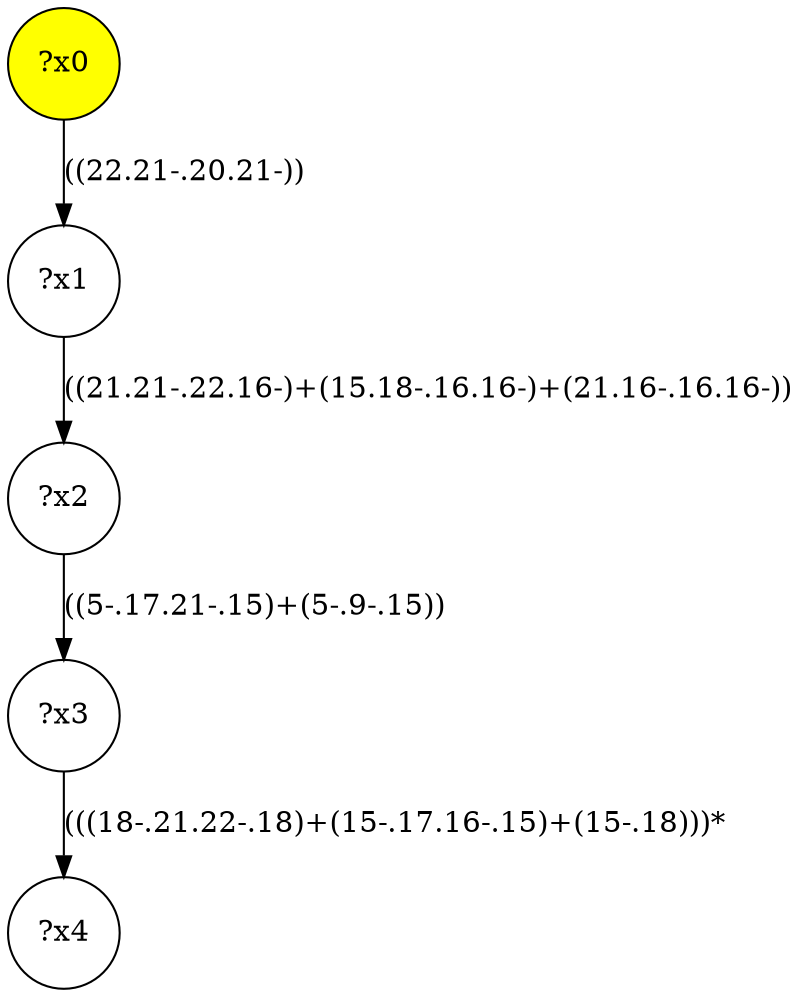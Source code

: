digraph g {
	x0 [fillcolor="yellow", style="filled," shape=circle, label="?x0"];
	x1 [shape=circle, label="?x1"];
	x0 -> x1 [label="((22.21-.20.21-))"];
	x2 [shape=circle, label="?x2"];
	x1 -> x2 [label="((21.21-.22.16-)+(15.18-.16.16-)+(21.16-.16.16-))"];
	x3 [shape=circle, label="?x3"];
	x2 -> x3 [label="((5-.17.21-.15)+(5-.9-.15))"];
	x4 [shape=circle, label="?x4"];
	x3 -> x4 [label="(((18-.21.22-.18)+(15-.17.16-.15)+(15-.18)))*"];
}
